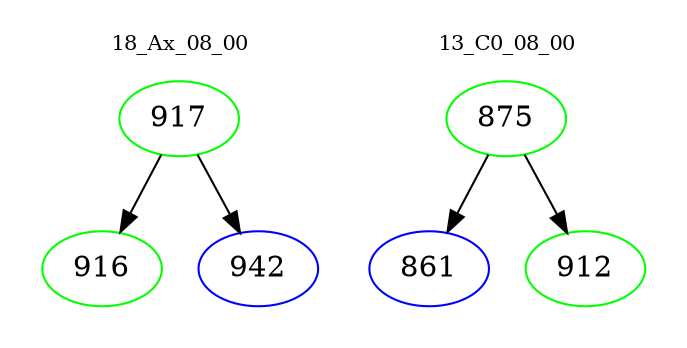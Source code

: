 digraph{
subgraph cluster_0 {
color = white
label = "18_Ax_08_00";
fontsize=10;
T0_917 [label="917", color="green"]
T0_917 -> T0_916 [color="black"]
T0_916 [label="916", color="green"]
T0_917 -> T0_942 [color="black"]
T0_942 [label="942", color="blue"]
}
subgraph cluster_1 {
color = white
label = "13_C0_08_00";
fontsize=10;
T1_875 [label="875", color="green"]
T1_875 -> T1_861 [color="black"]
T1_861 [label="861", color="blue"]
T1_875 -> T1_912 [color="black"]
T1_912 [label="912", color="green"]
}
}
